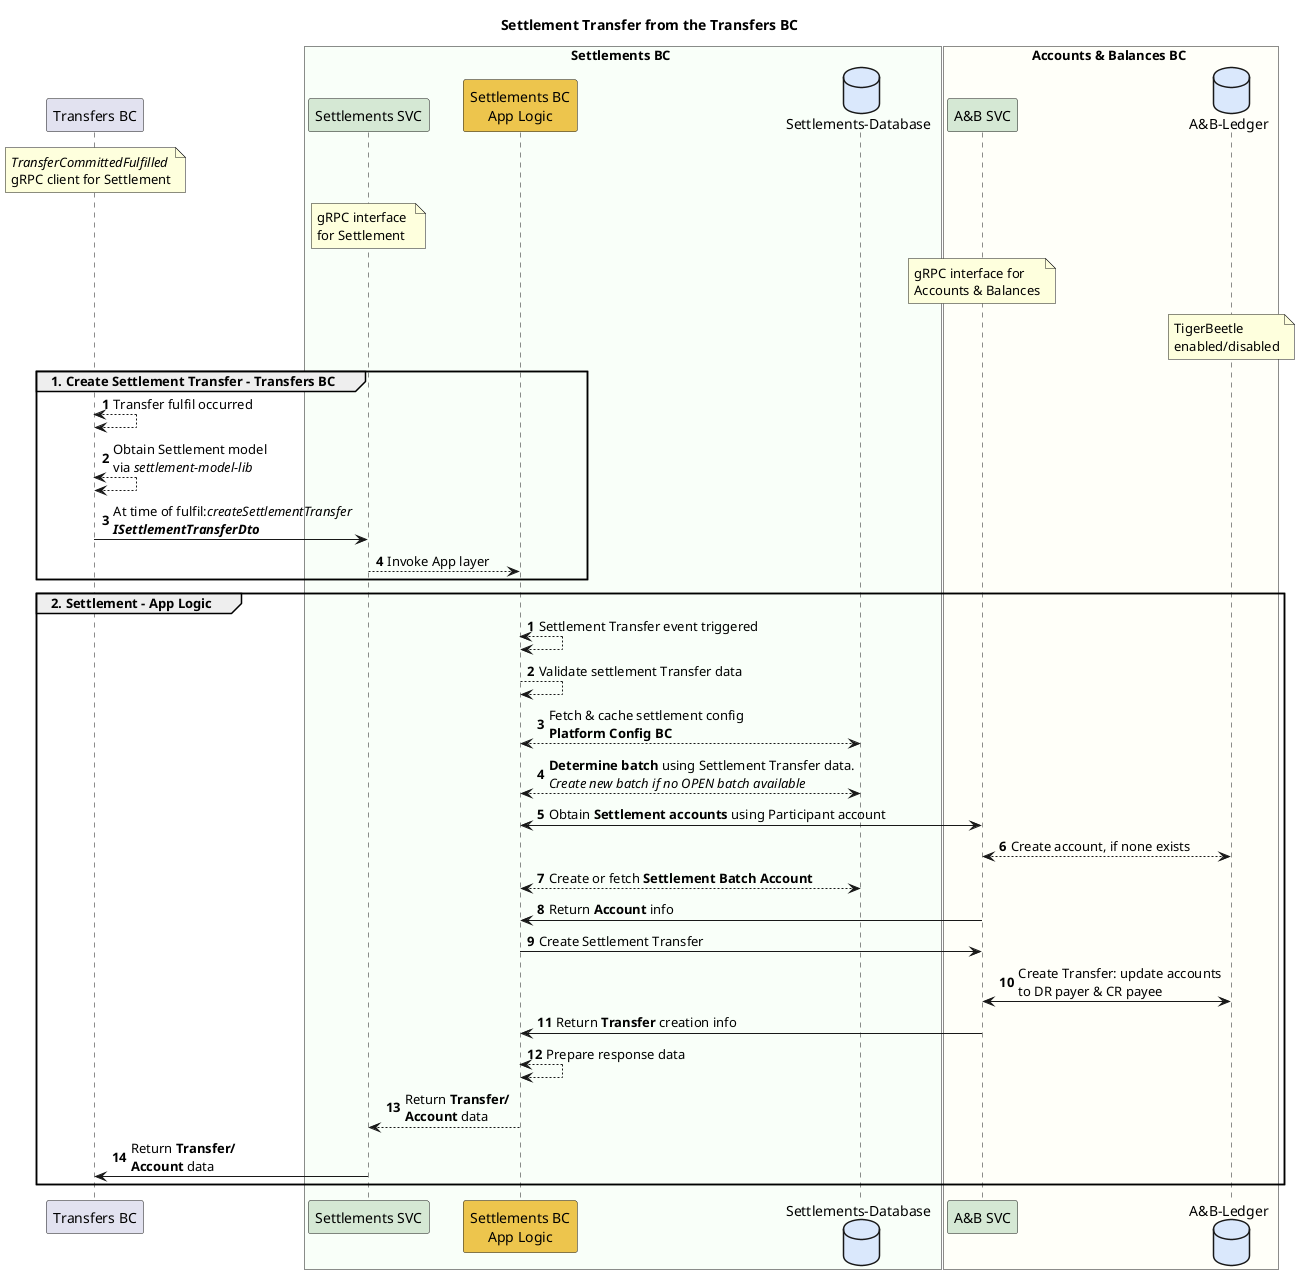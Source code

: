 @startuml

title Settlement Transfer from the Transfers BC

participant "Transfers BC" as ext_transfers_bc
note over ext_transfers_bc
    //TransferCommittedFulfilled//
    gRPC client for Settlement
end note

box Settlements BC #F9FFF9
	participant "Settlements SVC" as sbc_grpc #D5E8D4
    note over sbc_grpc
        gRPC interface 
        for Settlement
    end note
	participant "Settlements BC\nApp Logic" as sbc_app_logic #EDC54D
	database "Settlements-Database" as sbc_db #DAE8FC
end box

box Accounts & Balances BC #FFFFF9
    participant "A&B SVC" as abbc_grpc #D5E8D4
    database "A&B-Ledger" as abbc_tigerbeetle #DAE8FC
    note over abbc_grpc
        gRPC interface for 
        Accounts & Balances
    end note
    note over abbc_tigerbeetle
        TigerBeetle 
        enabled/disabled
    end note
end box

group 1. Create Settlement Transfer - Transfers BC
autonumber
    ext_transfers_bc <--> ext_transfers_bc : Transfer fulfil occurred
    ext_transfers_bc <--> ext_transfers_bc : Obtain Settlement model\nvia //settlement-model-lib//
    ext_transfers_bc -> sbc_grpc : At time of fulfil://createSettlementTransfer//\n**//ISettlementTransferDto//**
    sbc_grpc --> sbc_app_logic : Invoke App layer
end

group 2. Settlement - App Logic
autonumber
    sbc_app_logic <--> sbc_app_logic: Settlement Transfer event triggered
    sbc_app_logic --> sbc_app_logic : Validate settlement Transfer data
    sbc_app_logic <--> sbc_db : Fetch & cache settlement config\n**Platform Config BC**
    sbc_app_logic <--> sbc_db : **Determine batch** using Settlement Transfer data.\n//Create new batch if no OPEN batch available//
    sbc_app_logic <-> abbc_grpc : Obtain **Settlement accounts** using Participant account
    abbc_grpc <--> abbc_tigerbeetle : Create account, if none exists
    sbc_app_logic <--> sbc_db : Create or fetch **Settlement Batch Account** 
    abbc_grpc -> sbc_app_logic : Return **Account** info
    sbc_app_logic -> abbc_grpc: Create Settlement Transfer
    abbc_grpc <-> abbc_tigerbeetle: Create Transfer: update accounts \nto DR payer & CR payee
    abbc_grpc -> sbc_app_logic : Return **Transfer** creation info
    sbc_app_logic <--> sbc_app_logic: Prepare response data
    sbc_app_logic --> sbc_grpc: Return **Transfer/** \n**Account** data
    sbc_grpc -> ext_transfers_bc: Return **Transfer/** \n**Account** data
end

@enduml
